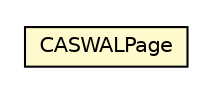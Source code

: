 #!/usr/local/bin/dot
#
# Class diagram 
# Generated by UMLGraph version R5_6-24-gf6e263 (http://www.umlgraph.org/)
#

digraph G {
	edge [fontname="Helvetica",fontsize=10,labelfontname="Helvetica",labelfontsize=10];
	node [fontname="Helvetica",fontsize=10,shape=plaintext];
	nodesep=0.25;
	ranksep=0.5;
	// com.orientechnologies.orient.core.storage.impl.local.paginated.wal.common.CASWALPage
	c917841 [label=<<table title="com.orientechnologies.orient.core.storage.impl.local.paginated.wal.common.CASWALPage" border="0" cellborder="1" cellspacing="0" cellpadding="2" port="p" bgcolor="lemonChiffon" href="./CASWALPage.html">
		<tr><td><table border="0" cellspacing="0" cellpadding="1">
<tr><td align="center" balign="center"> CASWALPage </td></tr>
		</table></td></tr>
		</table>>, URL="./CASWALPage.html", fontname="Helvetica", fontcolor="black", fontsize=10.0];
}

